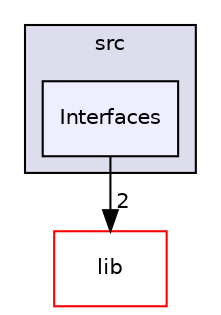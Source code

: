 digraph "src/Interfaces" {
  compound=true
  node [ fontsize="10", fontname="Helvetica"];
  edge [ labelfontsize="10", labelfontname="Helvetica"];
  subgraph clusterdir_68267d1309a1af8e8297ef4c3efbcdba {
    graph [ bgcolor="#ddddee", pencolor="black", label="src" fontname="Helvetica", fontsize="10", URL="dir_68267d1309a1af8e8297ef4c3efbcdba.html"]
  dir_ce6405ba0afce575b27b3b998c1d24f9 [shape=box, label="Interfaces", style="filled", fillcolor="#eeeeff", pencolor="black", URL="dir_ce6405ba0afce575b27b3b998c1d24f9.html"];
  }
  dir_97aefd0d527b934f1d99a682da8fe6a9 [shape=box label="lib" fillcolor="white" style="filled" color="red" URL="dir_97aefd0d527b934f1d99a682da8fe6a9.html"];
  dir_ce6405ba0afce575b27b3b998c1d24f9->dir_97aefd0d527b934f1d99a682da8fe6a9 [headlabel="2", labeldistance=1.5 headhref="dir_000006_000000.html"];
}
